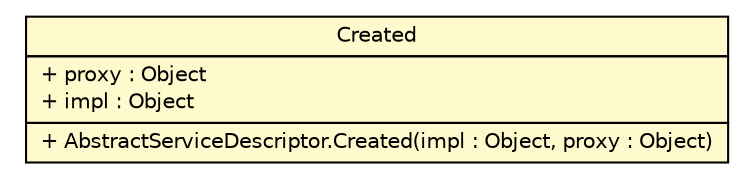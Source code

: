 #!/usr/local/bin/dot
#
# Class diagram 
# Generated by UMLGraph version R5_6 (http://www.umlgraph.org/)
#

digraph G {
	edge [fontname="Helvetica",fontsize=10,labelfontname="Helvetica",labelfontsize=10];
	node [fontname="Helvetica",fontsize=10,shape=plaintext];
	nodesep=0.25;
	ranksep=0.5;
	// sorcer.provider.boot.AbstractServiceDescriptor.Created
	c53832 [label=<<table title="sorcer.provider.boot.AbstractServiceDescriptor.Created" border="0" cellborder="1" cellspacing="0" cellpadding="2" port="p" bgcolor="lemonChiffon" href="./AbstractServiceDescriptor.Created.html">
		<tr><td><table border="0" cellspacing="0" cellpadding="1">
<tr><td align="center" balign="center"> Created </td></tr>
		</table></td></tr>
		<tr><td><table border="0" cellspacing="0" cellpadding="1">
<tr><td align="left" balign="left"> + proxy : Object </td></tr>
<tr><td align="left" balign="left"> + impl : Object </td></tr>
		</table></td></tr>
		<tr><td><table border="0" cellspacing="0" cellpadding="1">
<tr><td align="left" balign="left"> + AbstractServiceDescriptor.Created(impl : Object, proxy : Object) </td></tr>
		</table></td></tr>
		</table>>, URL="./AbstractServiceDescriptor.Created.html", fontname="Helvetica", fontcolor="black", fontsize=10.0];
}

